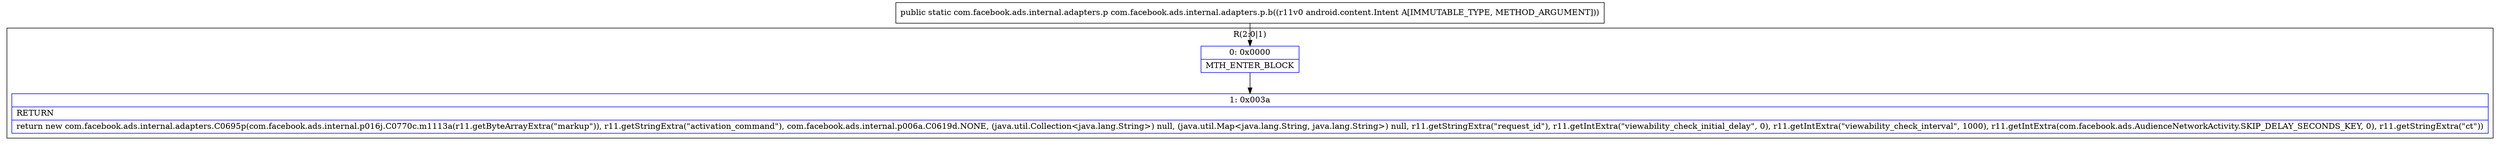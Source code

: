 digraph "CFG forcom.facebook.ads.internal.adapters.p.b(Landroid\/content\/Intent;)Lcom\/facebook\/ads\/internal\/adapters\/p;" {
subgraph cluster_Region_1580866763 {
label = "R(2:0|1)";
node [shape=record,color=blue];
Node_0 [shape=record,label="{0\:\ 0x0000|MTH_ENTER_BLOCK\l}"];
Node_1 [shape=record,label="{1\:\ 0x003a|RETURN\l|return new com.facebook.ads.internal.adapters.C0695p(com.facebook.ads.internal.p016j.C0770c.m1113a(r11.getByteArrayExtra(\"markup\")), r11.getStringExtra(\"activation_command\"), com.facebook.ads.internal.p006a.C0619d.NONE, (java.util.Collection\<java.lang.String\>) null, (java.util.Map\<java.lang.String, java.lang.String\>) null, r11.getStringExtra(\"request_id\"), r11.getIntExtra(\"viewability_check_initial_delay\", 0), r11.getIntExtra(\"viewability_check_interval\", 1000), r11.getIntExtra(com.facebook.ads.AudienceNetworkActivity.SKIP_DELAY_SECONDS_KEY, 0), r11.getStringExtra(\"ct\"))\l}"];
}
MethodNode[shape=record,label="{public static com.facebook.ads.internal.adapters.p com.facebook.ads.internal.adapters.p.b((r11v0 android.content.Intent A[IMMUTABLE_TYPE, METHOD_ARGUMENT])) }"];
MethodNode -> Node_0;
Node_0 -> Node_1;
}

